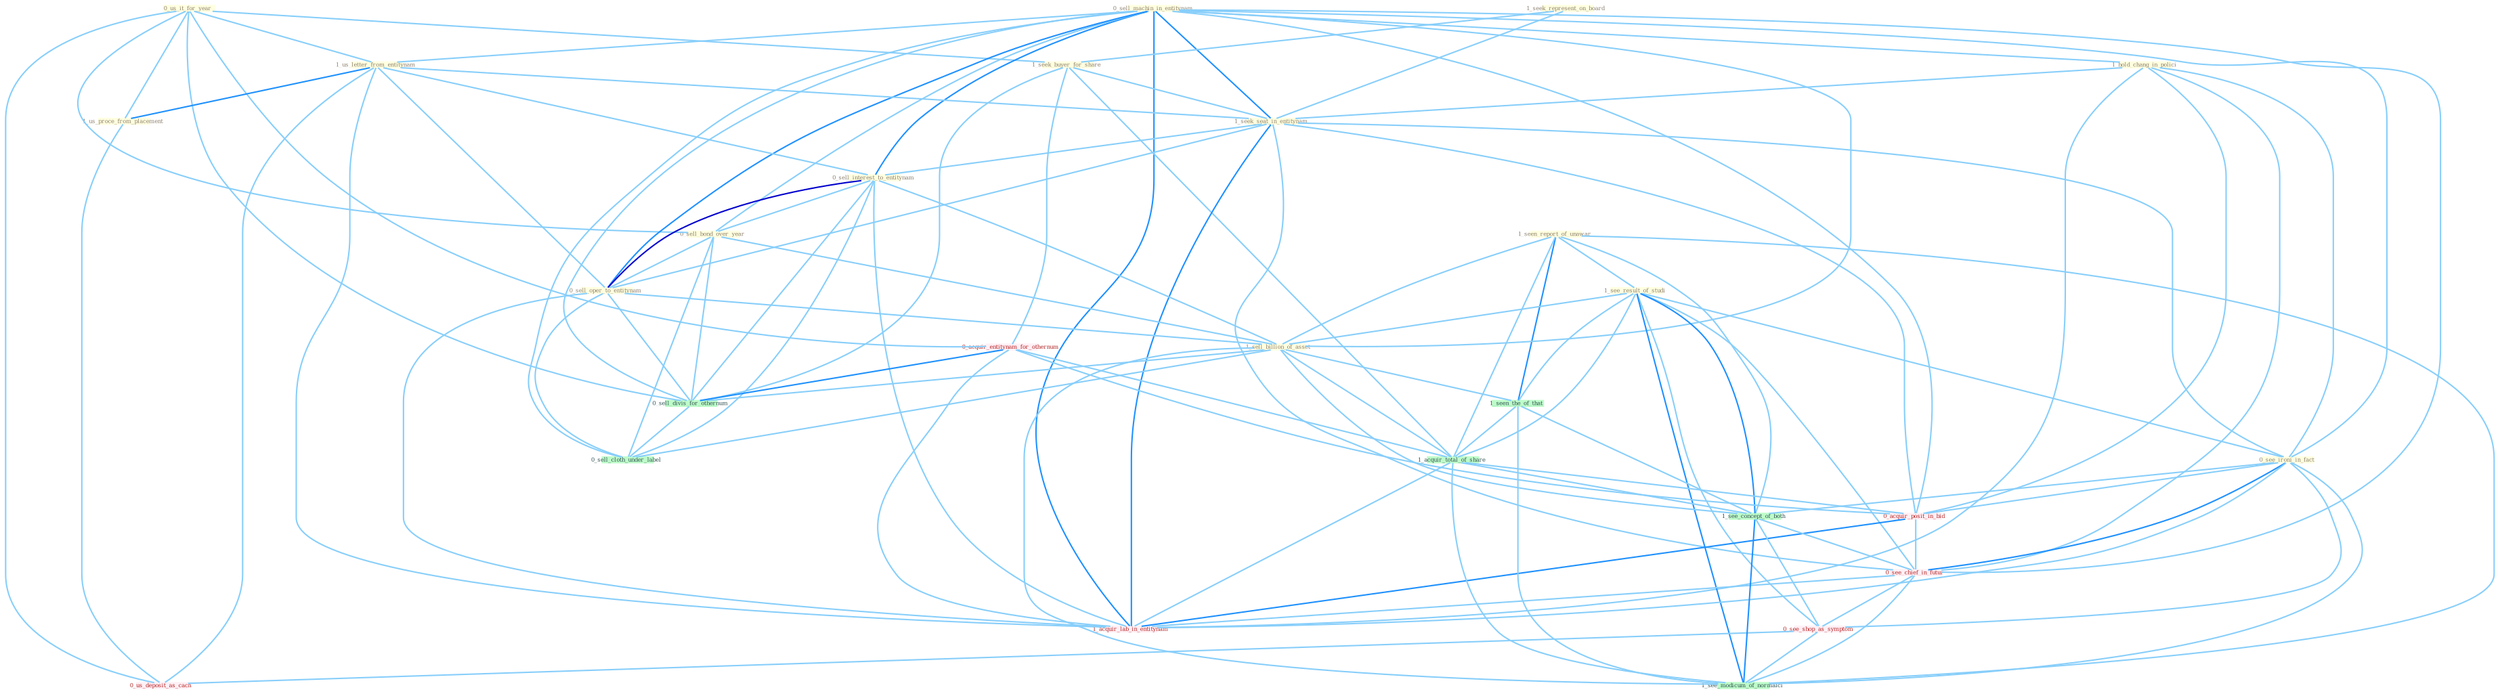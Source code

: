 Graph G{ 
    node
    [shape=polygon,style=filled,width=.5,height=.06,color="#BDFCC9",fixedsize=true,fontsize=4,
    fontcolor="#2f4f4f"];
    {node
    [color="#ffffe0", fontcolor="#8b7d6b"] "0_us_it_for_year " "1_seen_report_of_unawar " "0_sell_machin_in_entitynam " "1_us_letter_from_entitynam " "1_seek_represent_on_board " "1_hold_chang_in_polici " "1_us_proce_from_placement " "1_seek_buyer_for_share " "1_seek_seat_in_entitynam " "0_sell_interest_to_entitynam " "1_see_result_of_studi " "0_sell_bond_over_year " "0_see_ironi_in_fact " "0_sell_oper_to_entitynam " "1_sell_billion_of_asset "}
{node [color="#fff0f5", fontcolor="#b22222"] "0_acquir_entitynam_for_othernum " "0_acquir_posit_in_bid " "0_see_chief_in_futur " "0_see_shop_as_symptom " "1_acquir_lab_in_entitynam " "0_us_deposit_as_cach "}
edge [color="#B0E2FF"];

	"0_us_it_for_year " -- "1_us_letter_from_entitynam " [w="1", color="#87cefa" ];
	"0_us_it_for_year " -- "1_us_proce_from_placement " [w="1", color="#87cefa" ];
	"0_us_it_for_year " -- "1_seek_buyer_for_share " [w="1", color="#87cefa" ];
	"0_us_it_for_year " -- "0_sell_bond_over_year " [w="1", color="#87cefa" ];
	"0_us_it_for_year " -- "0_acquir_entitynam_for_othernum " [w="1", color="#87cefa" ];
	"0_us_it_for_year " -- "0_sell_divis_for_othernum " [w="1", color="#87cefa" ];
	"0_us_it_for_year " -- "0_us_deposit_as_cach " [w="1", color="#87cefa" ];
	"1_seen_report_of_unawar " -- "1_see_result_of_studi " [w="1", color="#87cefa" ];
	"1_seen_report_of_unawar " -- "1_sell_billion_of_asset " [w="1", color="#87cefa" ];
	"1_seen_report_of_unawar " -- "1_seen_the_of_that " [w="2", color="#1e90ff" , len=0.8];
	"1_seen_report_of_unawar " -- "1_acquir_total_of_share " [w="1", color="#87cefa" ];
	"1_seen_report_of_unawar " -- "1_see_concept_of_both " [w="1", color="#87cefa" ];
	"1_seen_report_of_unawar " -- "1_see_modicum_of_normalci " [w="1", color="#87cefa" ];
	"0_sell_machin_in_entitynam " -- "1_us_letter_from_entitynam " [w="1", color="#87cefa" ];
	"0_sell_machin_in_entitynam " -- "1_hold_chang_in_polici " [w="1", color="#87cefa" ];
	"0_sell_machin_in_entitynam " -- "1_seek_seat_in_entitynam " [w="2", color="#1e90ff" , len=0.8];
	"0_sell_machin_in_entitynam " -- "0_sell_interest_to_entitynam " [w="2", color="#1e90ff" , len=0.8];
	"0_sell_machin_in_entitynam " -- "0_sell_bond_over_year " [w="1", color="#87cefa" ];
	"0_sell_machin_in_entitynam " -- "0_see_ironi_in_fact " [w="1", color="#87cefa" ];
	"0_sell_machin_in_entitynam " -- "0_sell_oper_to_entitynam " [w="2", color="#1e90ff" , len=0.8];
	"0_sell_machin_in_entitynam " -- "1_sell_billion_of_asset " [w="1", color="#87cefa" ];
	"0_sell_machin_in_entitynam " -- "0_sell_divis_for_othernum " [w="1", color="#87cefa" ];
	"0_sell_machin_in_entitynam " -- "0_sell_cloth_under_label " [w="1", color="#87cefa" ];
	"0_sell_machin_in_entitynam " -- "0_acquir_posit_in_bid " [w="1", color="#87cefa" ];
	"0_sell_machin_in_entitynam " -- "0_see_chief_in_futur " [w="1", color="#87cefa" ];
	"0_sell_machin_in_entitynam " -- "1_acquir_lab_in_entitynam " [w="2", color="#1e90ff" , len=0.8];
	"1_us_letter_from_entitynam " -- "1_us_proce_from_placement " [w="2", color="#1e90ff" , len=0.8];
	"1_us_letter_from_entitynam " -- "1_seek_seat_in_entitynam " [w="1", color="#87cefa" ];
	"1_us_letter_from_entitynam " -- "0_sell_interest_to_entitynam " [w="1", color="#87cefa" ];
	"1_us_letter_from_entitynam " -- "0_sell_oper_to_entitynam " [w="1", color="#87cefa" ];
	"1_us_letter_from_entitynam " -- "1_acquir_lab_in_entitynam " [w="1", color="#87cefa" ];
	"1_us_letter_from_entitynam " -- "0_us_deposit_as_cach " [w="1", color="#87cefa" ];
	"1_seek_represent_on_board " -- "1_seek_buyer_for_share " [w="1", color="#87cefa" ];
	"1_seek_represent_on_board " -- "1_seek_seat_in_entitynam " [w="1", color="#87cefa" ];
	"1_hold_chang_in_polici " -- "1_seek_seat_in_entitynam " [w="1", color="#87cefa" ];
	"1_hold_chang_in_polici " -- "0_see_ironi_in_fact " [w="1", color="#87cefa" ];
	"1_hold_chang_in_polici " -- "0_acquir_posit_in_bid " [w="1", color="#87cefa" ];
	"1_hold_chang_in_polici " -- "0_see_chief_in_futur " [w="1", color="#87cefa" ];
	"1_hold_chang_in_polici " -- "1_acquir_lab_in_entitynam " [w="1", color="#87cefa" ];
	"1_us_proce_from_placement " -- "0_us_deposit_as_cach " [w="1", color="#87cefa" ];
	"1_seek_buyer_for_share " -- "1_seek_seat_in_entitynam " [w="1", color="#87cefa" ];
	"1_seek_buyer_for_share " -- "0_acquir_entitynam_for_othernum " [w="1", color="#87cefa" ];
	"1_seek_buyer_for_share " -- "0_sell_divis_for_othernum " [w="1", color="#87cefa" ];
	"1_seek_buyer_for_share " -- "1_acquir_total_of_share " [w="1", color="#87cefa" ];
	"1_seek_seat_in_entitynam " -- "0_sell_interest_to_entitynam " [w="1", color="#87cefa" ];
	"1_seek_seat_in_entitynam " -- "0_see_ironi_in_fact " [w="1", color="#87cefa" ];
	"1_seek_seat_in_entitynam " -- "0_sell_oper_to_entitynam " [w="1", color="#87cefa" ];
	"1_seek_seat_in_entitynam " -- "0_acquir_posit_in_bid " [w="1", color="#87cefa" ];
	"1_seek_seat_in_entitynam " -- "0_see_chief_in_futur " [w="1", color="#87cefa" ];
	"1_seek_seat_in_entitynam " -- "1_acquir_lab_in_entitynam " [w="2", color="#1e90ff" , len=0.8];
	"0_sell_interest_to_entitynam " -- "0_sell_bond_over_year " [w="1", color="#87cefa" ];
	"0_sell_interest_to_entitynam " -- "0_sell_oper_to_entitynam " [w="3", color="#0000cd" , len=0.6];
	"0_sell_interest_to_entitynam " -- "1_sell_billion_of_asset " [w="1", color="#87cefa" ];
	"0_sell_interest_to_entitynam " -- "0_sell_divis_for_othernum " [w="1", color="#87cefa" ];
	"0_sell_interest_to_entitynam " -- "0_sell_cloth_under_label " [w="1", color="#87cefa" ];
	"0_sell_interest_to_entitynam " -- "1_acquir_lab_in_entitynam " [w="1", color="#87cefa" ];
	"1_see_result_of_studi " -- "0_see_ironi_in_fact " [w="1", color="#87cefa" ];
	"1_see_result_of_studi " -- "1_sell_billion_of_asset " [w="1", color="#87cefa" ];
	"1_see_result_of_studi " -- "1_seen_the_of_that " [w="1", color="#87cefa" ];
	"1_see_result_of_studi " -- "1_acquir_total_of_share " [w="1", color="#87cefa" ];
	"1_see_result_of_studi " -- "1_see_concept_of_both " [w="2", color="#1e90ff" , len=0.8];
	"1_see_result_of_studi " -- "0_see_chief_in_futur " [w="1", color="#87cefa" ];
	"1_see_result_of_studi " -- "0_see_shop_as_symptom " [w="1", color="#87cefa" ];
	"1_see_result_of_studi " -- "1_see_modicum_of_normalci " [w="2", color="#1e90ff" , len=0.8];
	"0_sell_bond_over_year " -- "0_sell_oper_to_entitynam " [w="1", color="#87cefa" ];
	"0_sell_bond_over_year " -- "1_sell_billion_of_asset " [w="1", color="#87cefa" ];
	"0_sell_bond_over_year " -- "0_sell_divis_for_othernum " [w="1", color="#87cefa" ];
	"0_sell_bond_over_year " -- "0_sell_cloth_under_label " [w="1", color="#87cefa" ];
	"0_see_ironi_in_fact " -- "0_acquir_posit_in_bid " [w="1", color="#87cefa" ];
	"0_see_ironi_in_fact " -- "1_see_concept_of_both " [w="1", color="#87cefa" ];
	"0_see_ironi_in_fact " -- "0_see_chief_in_futur " [w="2", color="#1e90ff" , len=0.8];
	"0_see_ironi_in_fact " -- "0_see_shop_as_symptom " [w="1", color="#87cefa" ];
	"0_see_ironi_in_fact " -- "1_acquir_lab_in_entitynam " [w="1", color="#87cefa" ];
	"0_see_ironi_in_fact " -- "1_see_modicum_of_normalci " [w="1", color="#87cefa" ];
	"0_sell_oper_to_entitynam " -- "1_sell_billion_of_asset " [w="1", color="#87cefa" ];
	"0_sell_oper_to_entitynam " -- "0_sell_divis_for_othernum " [w="1", color="#87cefa" ];
	"0_sell_oper_to_entitynam " -- "0_sell_cloth_under_label " [w="1", color="#87cefa" ];
	"0_sell_oper_to_entitynam " -- "1_acquir_lab_in_entitynam " [w="1", color="#87cefa" ];
	"1_sell_billion_of_asset " -- "1_seen_the_of_that " [w="1", color="#87cefa" ];
	"1_sell_billion_of_asset " -- "0_sell_divis_for_othernum " [w="1", color="#87cefa" ];
	"1_sell_billion_of_asset " -- "1_acquir_total_of_share " [w="1", color="#87cefa" ];
	"1_sell_billion_of_asset " -- "0_sell_cloth_under_label " [w="1", color="#87cefa" ];
	"1_sell_billion_of_asset " -- "1_see_concept_of_both " [w="1", color="#87cefa" ];
	"1_sell_billion_of_asset " -- "1_see_modicum_of_normalci " [w="1", color="#87cefa" ];
	"0_acquir_entitynam_for_othernum " -- "0_sell_divis_for_othernum " [w="2", color="#1e90ff" , len=0.8];
	"0_acquir_entitynam_for_othernum " -- "1_acquir_total_of_share " [w="1", color="#87cefa" ];
	"0_acquir_entitynam_for_othernum " -- "0_acquir_posit_in_bid " [w="1", color="#87cefa" ];
	"0_acquir_entitynam_for_othernum " -- "1_acquir_lab_in_entitynam " [w="1", color="#87cefa" ];
	"1_seen_the_of_that " -- "1_acquir_total_of_share " [w="1", color="#87cefa" ];
	"1_seen_the_of_that " -- "1_see_concept_of_both " [w="1", color="#87cefa" ];
	"1_seen_the_of_that " -- "1_see_modicum_of_normalci " [w="1", color="#87cefa" ];
	"0_sell_divis_for_othernum " -- "0_sell_cloth_under_label " [w="1", color="#87cefa" ];
	"1_acquir_total_of_share " -- "0_acquir_posit_in_bid " [w="1", color="#87cefa" ];
	"1_acquir_total_of_share " -- "1_see_concept_of_both " [w="1", color="#87cefa" ];
	"1_acquir_total_of_share " -- "1_acquir_lab_in_entitynam " [w="1", color="#87cefa" ];
	"1_acquir_total_of_share " -- "1_see_modicum_of_normalci " [w="1", color="#87cefa" ];
	"0_acquir_posit_in_bid " -- "0_see_chief_in_futur " [w="1", color="#87cefa" ];
	"0_acquir_posit_in_bid " -- "1_acquir_lab_in_entitynam " [w="2", color="#1e90ff" , len=0.8];
	"1_see_concept_of_both " -- "0_see_chief_in_futur " [w="1", color="#87cefa" ];
	"1_see_concept_of_both " -- "0_see_shop_as_symptom " [w="1", color="#87cefa" ];
	"1_see_concept_of_both " -- "1_see_modicum_of_normalci " [w="2", color="#1e90ff" , len=0.8];
	"0_see_chief_in_futur " -- "0_see_shop_as_symptom " [w="1", color="#87cefa" ];
	"0_see_chief_in_futur " -- "1_acquir_lab_in_entitynam " [w="1", color="#87cefa" ];
	"0_see_chief_in_futur " -- "1_see_modicum_of_normalci " [w="1", color="#87cefa" ];
	"0_see_shop_as_symptom " -- "0_us_deposit_as_cach " [w="1", color="#87cefa" ];
	"0_see_shop_as_symptom " -- "1_see_modicum_of_normalci " [w="1", color="#87cefa" ];
}